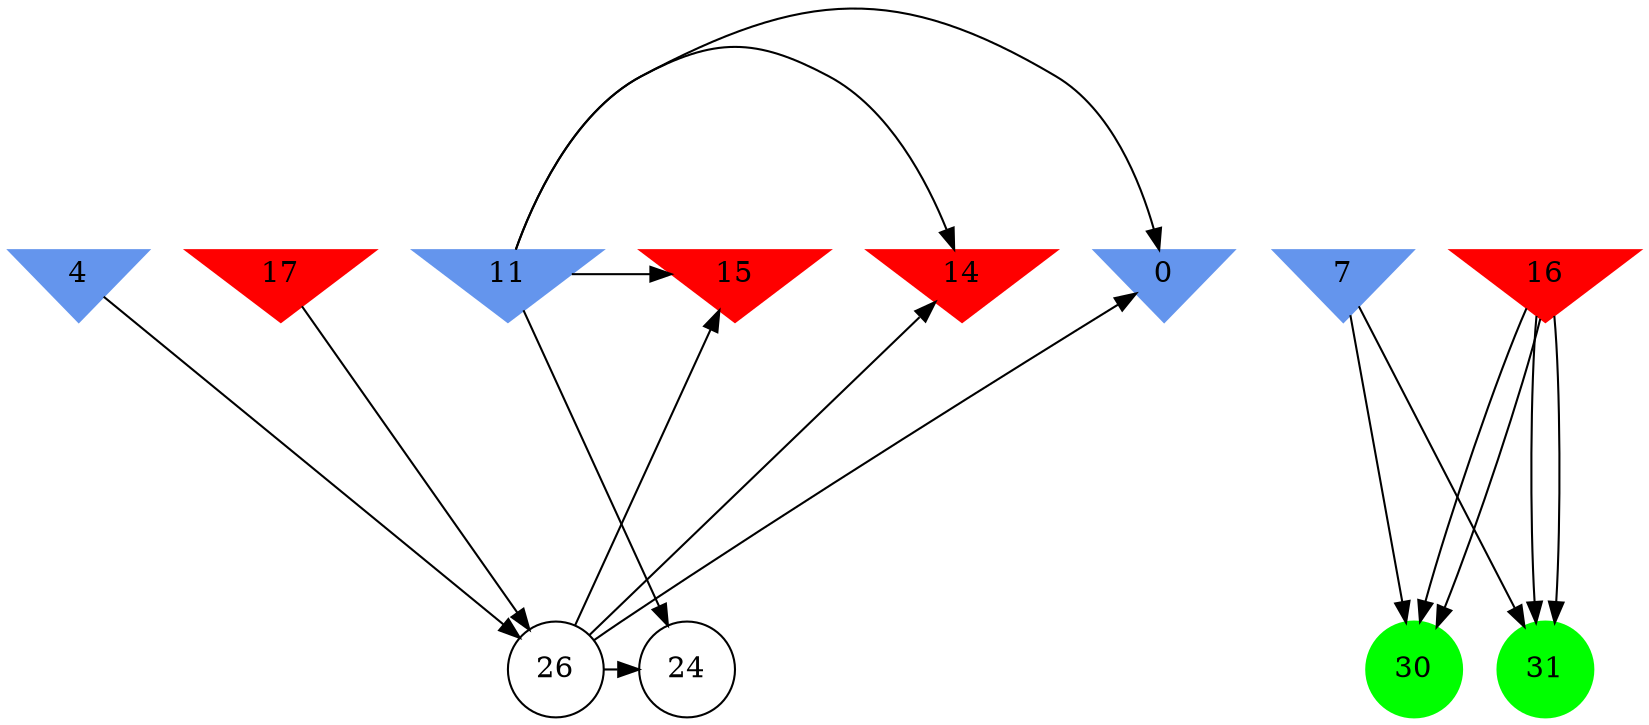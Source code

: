 digraph brain {
	ranksep=2.0;
	0 [shape=invtriangle,style=filled,color=cornflowerblue];
	4 [shape=invtriangle,style=filled,color=cornflowerblue];
	7 [shape=invtriangle,style=filled,color=cornflowerblue];
	11 [shape=invtriangle,style=filled,color=cornflowerblue];
	14 [shape=invtriangle,style=filled,color=red];
	15 [shape=invtriangle,style=filled,color=red];
	16 [shape=invtriangle,style=filled,color=red];
	17 [shape=invtriangle,style=filled,color=red];
	24 [shape=circle,color=black];
	26 [shape=circle,color=black];
	30 [shape=circle,style=filled,color=green];
	31 [shape=circle,style=filled,color=green];
	16	->	31;
	16	->	30;
	7	->	31;
	7	->	30;
	16	->	31;
	16	->	30;
	4	->	26;
	17	->	26;
	26	->	15;
	26	->	0;
	26	->	24;
	26	->	14;
	11	->	15;
	11	->	0;
	11	->	24;
	11	->	14;
	{ rank=same; 0; 4; 7; 11; 14; 15; 16; 17; }
	{ rank=same; 24; 26; }
	{ rank=same; 30; 31; }
}
